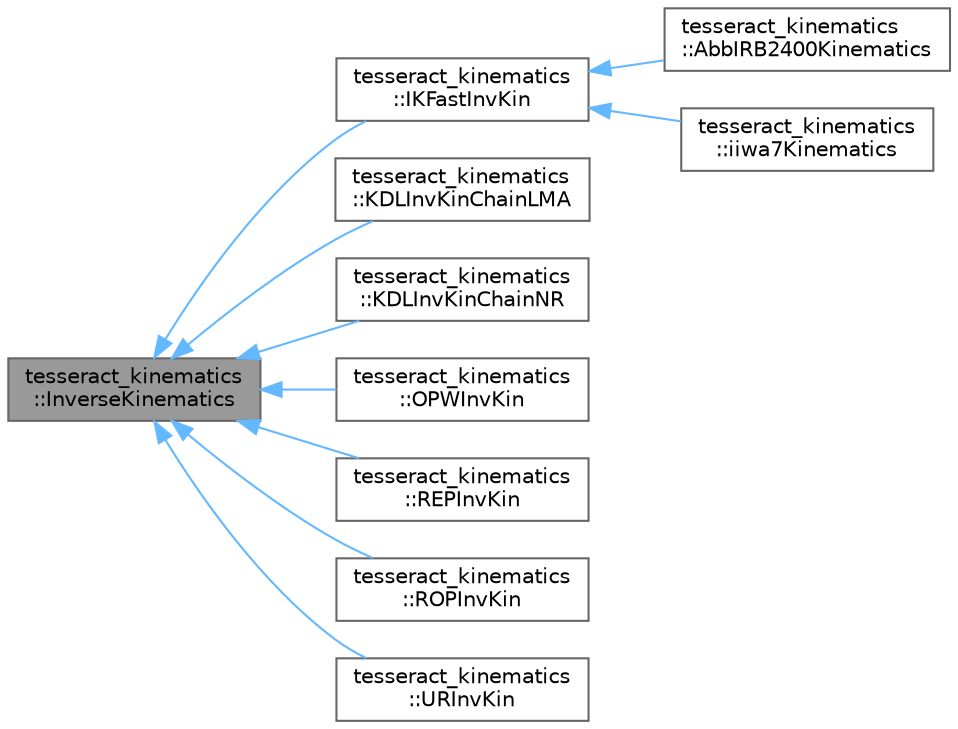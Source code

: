 digraph "tesseract_kinematics::InverseKinematics"
{
 // LATEX_PDF_SIZE
  bgcolor="transparent";
  edge [fontname=Helvetica,fontsize=10,labelfontname=Helvetica,labelfontsize=10];
  node [fontname=Helvetica,fontsize=10,shape=box,height=0.2,width=0.4];
  rankdir="LR";
  Node1 [label="tesseract_kinematics\l::InverseKinematics",height=0.2,width=0.4,color="gray40", fillcolor="grey60", style="filled", fontcolor="black",tooltip="Inverse kinematics functions."];
  Node1 -> Node2 [dir="back",color="steelblue1",style="solid"];
  Node2 [label="tesseract_kinematics\l::IKFastInvKin",height=0.2,width=0.4,color="gray40", fillcolor="white", style="filled",URL="$d5/df5/classtesseract__kinematics_1_1IKFastInvKin.html",tooltip="IKFast Inverse Kinematics Implmentation."];
  Node2 -> Node3 [dir="back",color="steelblue1",style="solid"];
  Node3 [label="tesseract_kinematics\l::AbbIRB2400Kinematics",height=0.2,width=0.4,color="gray40", fillcolor="white", style="filled",URL="$da/dbb/classtesseract__kinematics_1_1AbbIRB2400Kinematics.html",tooltip=" "];
  Node2 -> Node4 [dir="back",color="steelblue1",style="solid"];
  Node4 [label="tesseract_kinematics\l::iiwa7Kinematics",height=0.2,width=0.4,color="gray40", fillcolor="white", style="filled",URL="$da/d05/classtesseract__kinematics_1_1iiwa7Kinematics.html",tooltip=" "];
  Node1 -> Node5 [dir="back",color="steelblue1",style="solid"];
  Node5 [label="tesseract_kinematics\l::KDLInvKinChainLMA",height=0.2,width=0.4,color="gray40", fillcolor="white", style="filled",URL="$d7/dc4/classtesseract__kinematics_1_1KDLInvKinChainLMA.html",tooltip="KDL Inverse kinematic chain implementation."];
  Node1 -> Node6 [dir="back",color="steelblue1",style="solid"];
  Node6 [label="tesseract_kinematics\l::KDLInvKinChainNR",height=0.2,width=0.4,color="gray40", fillcolor="white", style="filled",URL="$d4/da0/classtesseract__kinematics_1_1KDLInvKinChainNR.html",tooltip="KDL Inverse kinematic chain implementation."];
  Node1 -> Node7 [dir="back",color="steelblue1",style="solid"];
  Node7 [label="tesseract_kinematics\l::OPWInvKin",height=0.2,width=0.4,color="gray40", fillcolor="white", style="filled",URL="$d5/d52/classtesseract__kinematics_1_1OPWInvKin.html",tooltip="OPW Inverse Kinematics Implementation."];
  Node1 -> Node8 [dir="back",color="steelblue1",style="solid"];
  Node8 [label="tesseract_kinematics\l::REPInvKin",height=0.2,width=0.4,color="gray40", fillcolor="white", style="filled",URL="$d2/d54/classtesseract__kinematics_1_1REPInvKin.html",tooltip="Robot With External Positioner Inverse kinematic implementation."];
  Node1 -> Node9 [dir="back",color="steelblue1",style="solid"];
  Node9 [label="tesseract_kinematics\l::ROPInvKin",height=0.2,width=0.4,color="gray40", fillcolor="white", style="filled",URL="$d8/d78/classtesseract__kinematics_1_1ROPInvKin.html",tooltip="Robot on Positioner Inverse kinematic implementation."];
  Node1 -> Node10 [dir="back",color="steelblue1",style="solid"];
  Node10 [label="tesseract_kinematics\l::URInvKin",height=0.2,width=0.4,color="gray40", fillcolor="white", style="filled",URL="$d3/df6/classtesseract__kinematics_1_1URInvKin.html",tooltip="Universal Robot Inverse Kinematics Implementation."];
}
